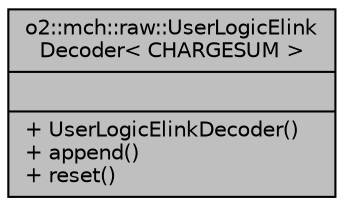digraph "o2::mch::raw::UserLogicElinkDecoder&lt; CHARGESUM &gt;"
{
 // INTERACTIVE_SVG=YES
  bgcolor="transparent";
  edge [fontname="Helvetica",fontsize="10",labelfontname="Helvetica",labelfontsize="10"];
  node [fontname="Helvetica",fontsize="10",shape=record];
  Node1 [label="{o2::mch::raw::UserLogicElink\lDecoder\< CHARGESUM \>\n||+ UserLogicElinkDecoder()\l+ append()\l+ reset()\l}",height=0.2,width=0.4,color="black", fillcolor="grey75", style="filled", fontcolor="black"];
}
